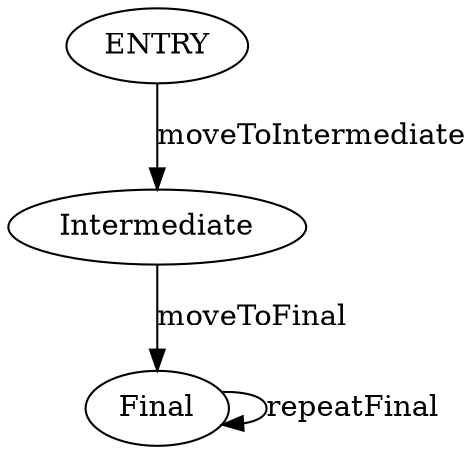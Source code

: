 digraph UnitedStatesOfMachine {
    S50 [label = "ENTRY"];
    S51 [label = "Intermediate"];
    S52 [label = "Final"];

    S50 -> S51 [label = "moveToIntermediate"];
    S51 -> S52 [label = "moveToFinal"];
    S52 -> S52 [label = "repeatFinal"];

}
